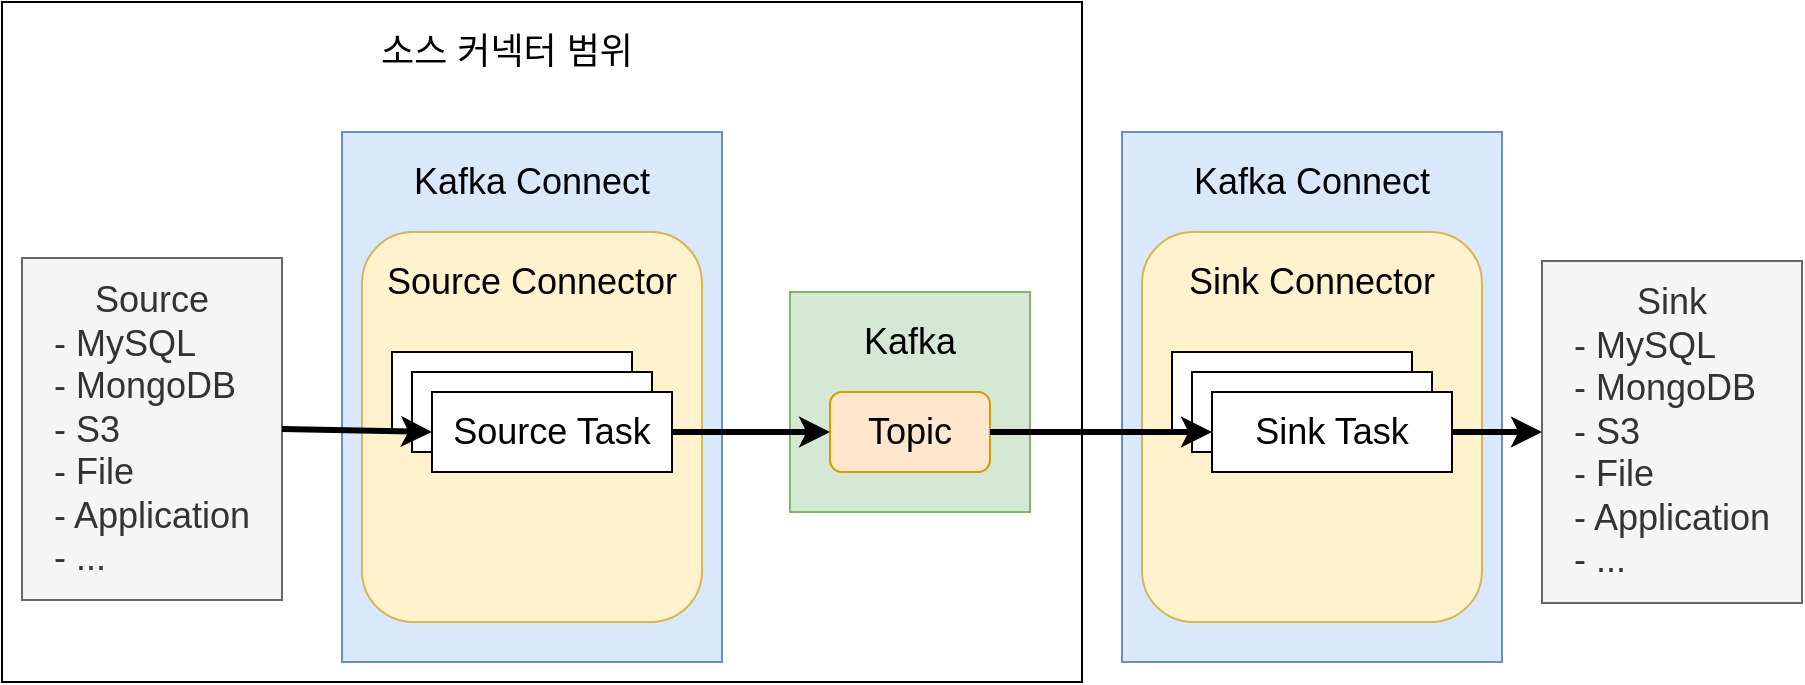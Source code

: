 <mxfile version="20.8.3" type="github"><diagram id="spNvuQ8d3lz3dOJeR6B4" name="페이지-1"><mxGraphModel dx="1434" dy="1865" grid="1" gridSize="10" guides="1" tooltips="1" connect="1" arrows="1" fold="1" page="1" pageScale="1" pageWidth="1169" pageHeight="827" math="0" shadow="0"><root><mxCell id="0"/><mxCell id="1" parent="0"/><mxCell id="E91njPz3Ic-dQRuybnUI-1" value="" style="rounded=0;whiteSpace=wrap;html=1;" vertex="1" parent="1"><mxGeometry x="20" y="200" width="540" height="340" as="geometry"/></mxCell><mxCell id="Sgz2tgsYktBtTc56Nm10-1" value="" style="rounded=0;whiteSpace=wrap;html=1;fillColor=#f5f5f5;fontColor=#333333;strokeColor=#666666;" parent="1" vertex="1"><mxGeometry x="30" y="328" width="130" height="130" as="geometry"/></mxCell><mxCell id="Sgz2tgsYktBtTc56Nm10-2" value="Source&lt;br&gt;&lt;div style=&quot;text-align: left;&quot;&gt;&lt;span style=&quot;background-color: initial;&quot;&gt;- MySQL&lt;/span&gt;&lt;/div&gt;&lt;div style=&quot;text-align: left;&quot;&gt;&lt;span style=&quot;background-color: initial;&quot;&gt;- MongoDB&lt;/span&gt;&lt;/div&gt;&lt;div style=&quot;text-align: left;&quot;&gt;&lt;span style=&quot;background-color: initial;&quot;&gt;- S3&lt;/span&gt;&lt;/div&gt;&lt;div style=&quot;text-align: left;&quot;&gt;&lt;span style=&quot;background-color: initial;&quot;&gt;- File&lt;/span&gt;&lt;/div&gt;&lt;div style=&quot;text-align: left;&quot;&gt;&lt;span style=&quot;background-color: initial;&quot;&gt;- Application&lt;/span&gt;&lt;/div&gt;&lt;div style=&quot;text-align: left;&quot;&gt;&lt;span style=&quot;background-color: initial;&quot;&gt;- ...&lt;/span&gt;&lt;/div&gt;" style="text;html=1;strokeColor=#666666;fillColor=#f5f5f5;align=center;verticalAlign=middle;whiteSpace=wrap;rounded=0;fontSize=18;fontColor=#333333;" parent="1" vertex="1"><mxGeometry x="30" y="328" width="130" height="171" as="geometry"/></mxCell><mxCell id="Sgz2tgsYktBtTc56Nm10-4" value="" style="rounded=0;whiteSpace=wrap;html=1;fontSize=18;fillColor=#dae8fc;strokeColor=#6c8ebf;" parent="1" vertex="1"><mxGeometry x="190" y="265" width="190" height="265" as="geometry"/></mxCell><mxCell id="Sgz2tgsYktBtTc56Nm10-5" value="Kafka Connect" style="text;html=1;strokeColor=none;fillColor=none;align=center;verticalAlign=middle;whiteSpace=wrap;rounded=0;fontSize=18;" parent="1" vertex="1"><mxGeometry x="220" y="275" width="130" height="30" as="geometry"/></mxCell><mxCell id="Sgz2tgsYktBtTc56Nm10-6" value="" style="rounded=1;whiteSpace=wrap;html=1;fontSize=18;fillColor=#fff2cc;strokeColor=#d6b656;" parent="1" vertex="1"><mxGeometry x="200" y="315" width="170" height="195" as="geometry"/></mxCell><mxCell id="Sgz2tgsYktBtTc56Nm10-7" value="Source Connector" style="text;html=1;strokeColor=none;fillColor=none;align=center;verticalAlign=middle;whiteSpace=wrap;rounded=0;fontSize=18;" parent="1" vertex="1"><mxGeometry x="210" y="325" width="150" height="30" as="geometry"/></mxCell><mxCell id="Sgz2tgsYktBtTc56Nm10-8" value="Source Task" style="rounded=0;whiteSpace=wrap;html=1;fontSize=18;" parent="1" vertex="1"><mxGeometry x="215" y="375" width="120" height="40" as="geometry"/></mxCell><mxCell id="Sgz2tgsYktBtTc56Nm10-9" value="Source Task" style="rounded=0;whiteSpace=wrap;html=1;fontSize=18;" parent="1" vertex="1"><mxGeometry x="225" y="385" width="120" height="40" as="geometry"/></mxCell><mxCell id="Sgz2tgsYktBtTc56Nm10-10" value="Source Task" style="rounded=0;whiteSpace=wrap;html=1;fontSize=18;" parent="1" vertex="1"><mxGeometry x="235" y="395" width="120" height="40" as="geometry"/></mxCell><mxCell id="Sgz2tgsYktBtTc56Nm10-11" value="" style="rounded=0;whiteSpace=wrap;html=1;fontSize=18;fillColor=#d5e8d4;strokeColor=#82b366;" parent="1" vertex="1"><mxGeometry x="414" y="345" width="120" height="110" as="geometry"/></mxCell><mxCell id="Sgz2tgsYktBtTc56Nm10-12" value="Kafka" style="text;html=1;strokeColor=none;fillColor=none;align=center;verticalAlign=middle;whiteSpace=wrap;rounded=0;fontSize=18;" parent="1" vertex="1"><mxGeometry x="444" y="355" width="60" height="30" as="geometry"/></mxCell><mxCell id="Sgz2tgsYktBtTc56Nm10-13" value="Topic" style="rounded=1;whiteSpace=wrap;html=1;fontSize=18;fillColor=#ffe6cc;strokeColor=#d79b00;" parent="1" vertex="1"><mxGeometry x="434" y="395" width="80" height="40" as="geometry"/></mxCell><mxCell id="Sgz2tgsYktBtTc56Nm10-22" value="" style="rounded=0;whiteSpace=wrap;html=1;fillColor=#f5f5f5;fontColor=#333333;strokeColor=#666666;" parent="1" vertex="1"><mxGeometry x="790" y="329.5" width="130" height="130" as="geometry"/></mxCell><mxCell id="Sgz2tgsYktBtTc56Nm10-23" value="Sink&lt;br&gt;&lt;div style=&quot;text-align: left;&quot;&gt;&lt;span style=&quot;background-color: initial;&quot;&gt;- MySQL&lt;/span&gt;&lt;/div&gt;&lt;div style=&quot;text-align: left;&quot;&gt;&lt;span style=&quot;background-color: initial;&quot;&gt;- MongoDB&lt;/span&gt;&lt;/div&gt;&lt;div style=&quot;text-align: left;&quot;&gt;&lt;span style=&quot;background-color: initial;&quot;&gt;- S3&lt;/span&gt;&lt;/div&gt;&lt;div style=&quot;text-align: left;&quot;&gt;&lt;span style=&quot;background-color: initial;&quot;&gt;- File&lt;/span&gt;&lt;/div&gt;&lt;div style=&quot;text-align: left;&quot;&gt;&lt;span style=&quot;background-color: initial;&quot;&gt;- Application&lt;/span&gt;&lt;/div&gt;&lt;div style=&quot;text-align: left;&quot;&gt;&lt;span style=&quot;background-color: initial;&quot;&gt;- ...&lt;/span&gt;&lt;/div&gt;" style="text;html=1;strokeColor=#666666;fillColor=#f5f5f5;align=center;verticalAlign=middle;whiteSpace=wrap;rounded=0;fontSize=18;fontColor=#333333;" parent="1" vertex="1"><mxGeometry x="790" y="329.5" width="130" height="171" as="geometry"/></mxCell><mxCell id="Sgz2tgsYktBtTc56Nm10-26" style="rounded=0;orthogonalLoop=1;jettySize=auto;html=1;exitX=1;exitY=0.5;exitDx=0;exitDy=0;entryX=0;entryY=0.5;entryDx=0;entryDy=0;fontSize=18;strokeWidth=3;" parent="1" source="Sgz2tgsYktBtTc56Nm10-2" target="Sgz2tgsYktBtTc56Nm10-10" edge="1"><mxGeometry relative="1" as="geometry"/></mxCell><mxCell id="Sgz2tgsYktBtTc56Nm10-34" style="edgeStyle=none;rounded=0;orthogonalLoop=1;jettySize=auto;html=1;exitX=1;exitY=0.5;exitDx=0;exitDy=0;entryX=0;entryY=0.5;entryDx=0;entryDy=0;strokeWidth=3;fontSize=18;" parent="1" source="Sgz2tgsYktBtTc56Nm10-10" target="Sgz2tgsYktBtTc56Nm10-13" edge="1"><mxGeometry relative="1" as="geometry"/></mxCell><mxCell id="Sgz2tgsYktBtTc56Nm10-35" value="" style="rounded=0;whiteSpace=wrap;html=1;fontSize=18;fillColor=#dae8fc;strokeColor=#6c8ebf;" parent="1" vertex="1"><mxGeometry x="580" y="265" width="190" height="265" as="geometry"/></mxCell><mxCell id="Sgz2tgsYktBtTc56Nm10-36" value="Kafka Connect" style="text;html=1;strokeColor=none;fillColor=none;align=center;verticalAlign=middle;whiteSpace=wrap;rounded=0;fontSize=18;" parent="1" vertex="1"><mxGeometry x="610" y="275" width="130" height="30" as="geometry"/></mxCell><mxCell id="Sgz2tgsYktBtTc56Nm10-37" value="" style="rounded=1;whiteSpace=wrap;html=1;fontSize=18;fillColor=#fff2cc;strokeColor=#d6b656;" parent="1" vertex="1"><mxGeometry x="590" y="315" width="170" height="195" as="geometry"/></mxCell><mxCell id="Sgz2tgsYktBtTc56Nm10-38" value="Sink Connector" style="text;html=1;strokeColor=none;fillColor=none;align=center;verticalAlign=middle;whiteSpace=wrap;rounded=0;fontSize=18;" parent="1" vertex="1"><mxGeometry x="600" y="325" width="150" height="30" as="geometry"/></mxCell><mxCell id="Sgz2tgsYktBtTc56Nm10-39" value="Source Task" style="rounded=0;whiteSpace=wrap;html=1;fontSize=18;" parent="1" vertex="1"><mxGeometry x="605" y="375" width="120" height="40" as="geometry"/></mxCell><mxCell id="Sgz2tgsYktBtTc56Nm10-40" value="Source Task" style="rounded=0;whiteSpace=wrap;html=1;fontSize=18;" parent="1" vertex="1"><mxGeometry x="615" y="385" width="120" height="40" as="geometry"/></mxCell><mxCell id="Sgz2tgsYktBtTc56Nm10-43" style="edgeStyle=none;rounded=0;orthogonalLoop=1;jettySize=auto;html=1;exitX=1;exitY=0.5;exitDx=0;exitDy=0;entryX=0;entryY=0.5;entryDx=0;entryDy=0;strokeWidth=3;fontSize=18;" parent="1" source="Sgz2tgsYktBtTc56Nm10-41" target="Sgz2tgsYktBtTc56Nm10-23" edge="1"><mxGeometry relative="1" as="geometry"/></mxCell><mxCell id="Sgz2tgsYktBtTc56Nm10-41" value="Sink Task" style="rounded=0;whiteSpace=wrap;html=1;fontSize=18;" parent="1" vertex="1"><mxGeometry x="625" y="395" width="120" height="40" as="geometry"/></mxCell><mxCell id="Sgz2tgsYktBtTc56Nm10-42" style="edgeStyle=none;rounded=0;orthogonalLoop=1;jettySize=auto;html=1;exitX=1;exitY=0.5;exitDx=0;exitDy=0;entryX=0;entryY=0.5;entryDx=0;entryDy=0;strokeWidth=3;fontSize=18;" parent="1" source="Sgz2tgsYktBtTc56Nm10-13" target="Sgz2tgsYktBtTc56Nm10-41" edge="1"><mxGeometry relative="1" as="geometry"/></mxCell><mxCell id="E91njPz3Ic-dQRuybnUI-2" value="소스 커넥터 범위&amp;nbsp;" style="text;html=1;strokeColor=none;fillColor=none;align=center;verticalAlign=middle;whiteSpace=wrap;rounded=0;fontSize=18;" vertex="1" parent="1"><mxGeometry x="205" y="210" width="140" height="30" as="geometry"/></mxCell></root></mxGraphModel></diagram></mxfile>